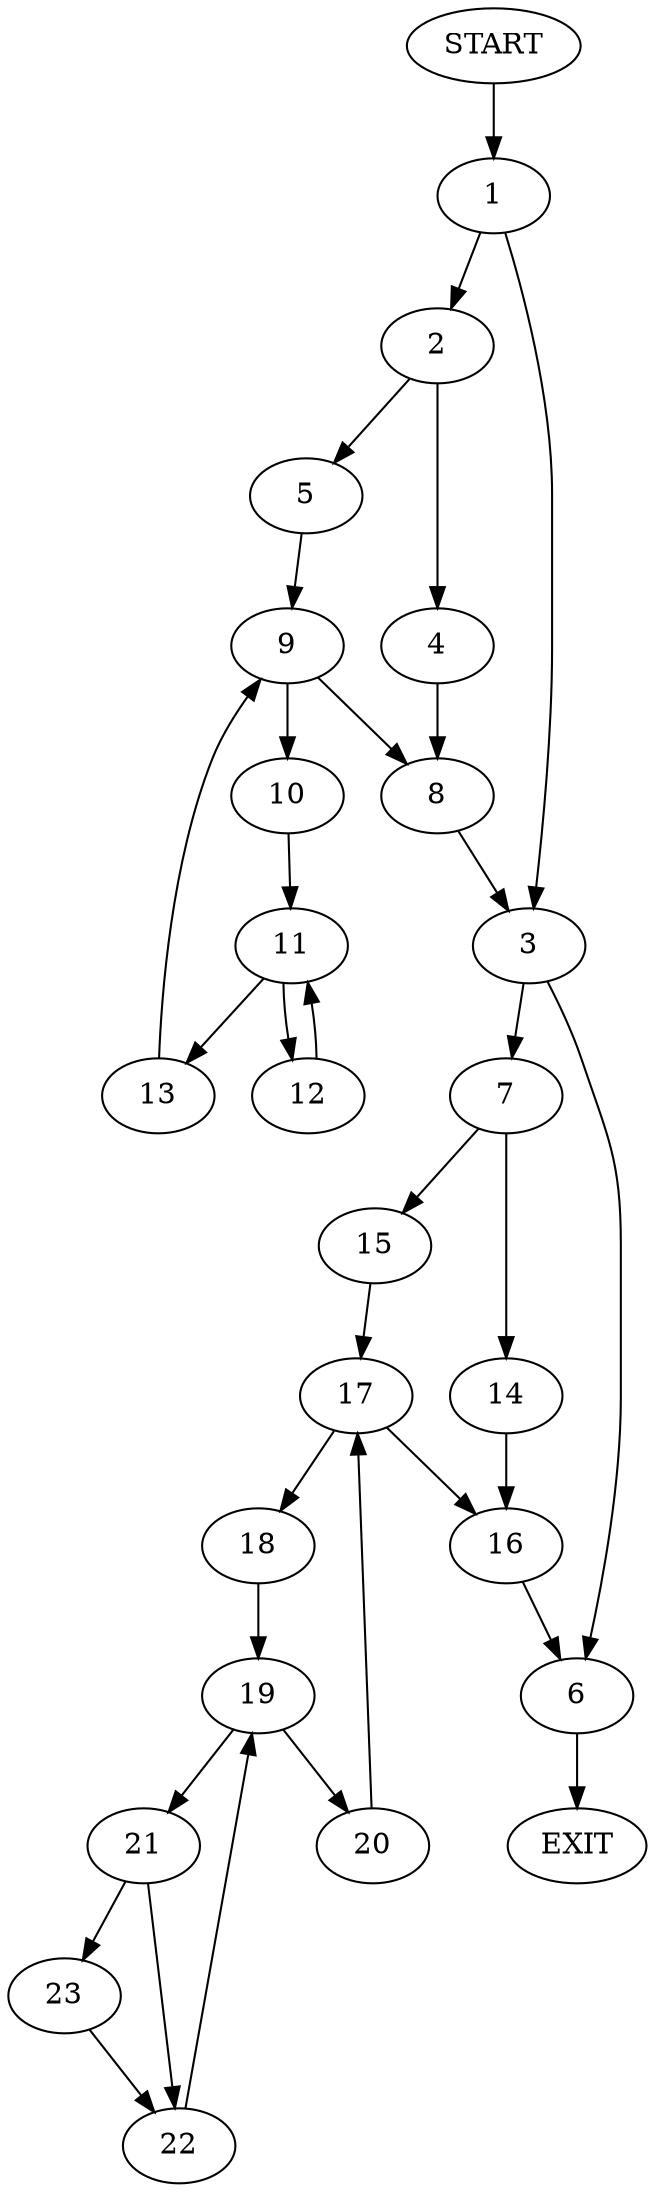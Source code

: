 digraph {
0 [label="START"]
24 [label="EXIT"]
0 -> 1
1 -> 2
1 -> 3
2 -> 4
2 -> 5
3 -> 6
3 -> 7
4 -> 8
5 -> 9
8 -> 3
9 -> 8
9 -> 10
10 -> 11
11 -> 12
11 -> 13
12 -> 11
13 -> 9
7 -> 14
7 -> 15
6 -> 24
14 -> 16
15 -> 17
16 -> 6
17 -> 18
17 -> 16
18 -> 19
19 -> 20
19 -> 21
20 -> 17
21 -> 22
21 -> 23
22 -> 19
23 -> 22
}
